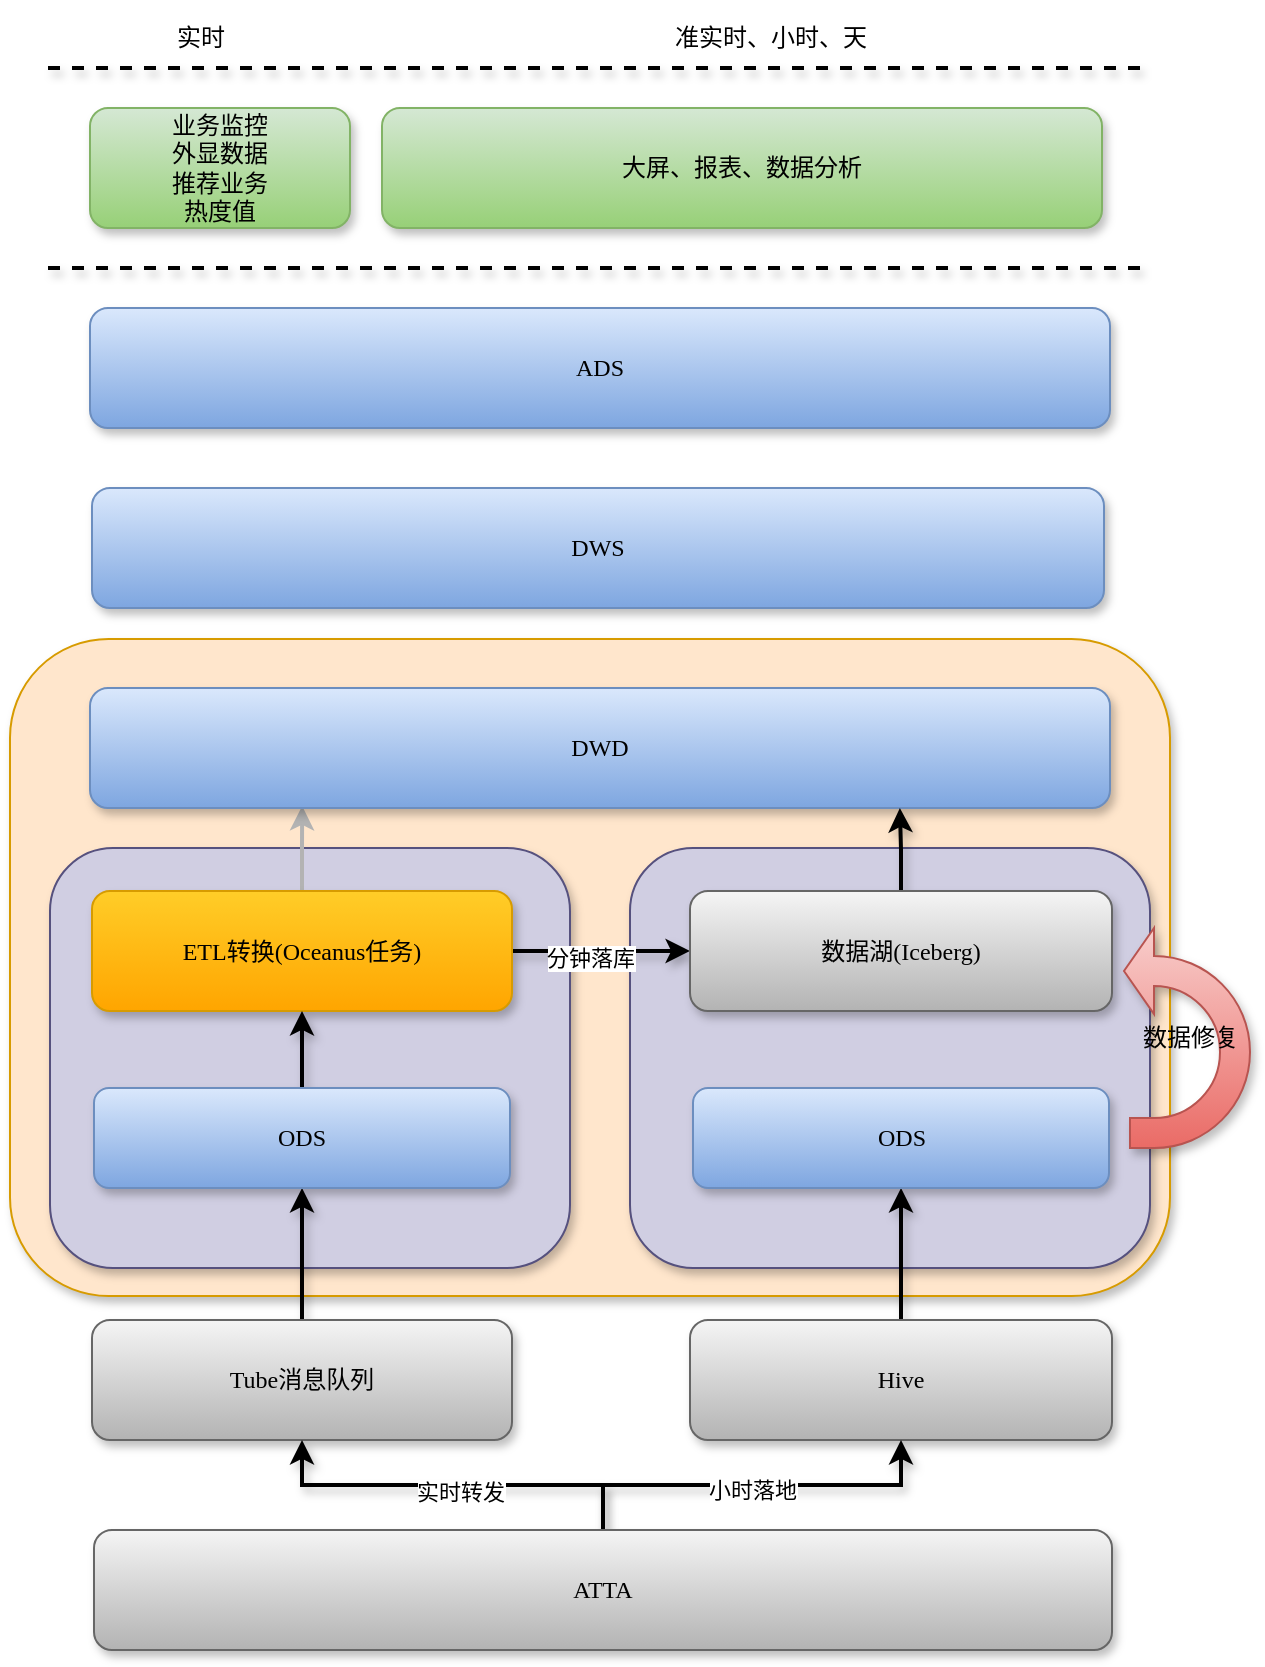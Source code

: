 <mxfile version="24.5.5" type="github" pages="3">
  <diagram id="g2_v9cT1EzaR5zWpqAP8" name="架构初版">
    <mxGraphModel dx="1306" dy="1914" grid="1" gridSize="10" guides="1" tooltips="1" connect="1" arrows="1" fold="1" page="1" pageScale="1" pageWidth="827" pageHeight="1169" math="0" shadow="0">
      <root>
        <mxCell id="0" />
        <mxCell id="1" parent="0" />
        <mxCell id="RKbm0E23tvuXLxRgm9Vs-73" value="" style="rounded=1;whiteSpace=wrap;html=1;shadow=1;fontFamily=Comic Sans MS;fillColor=#ffe6cc;strokeColor=#d79b00;" parent="1" vertex="1">
          <mxGeometry x="120" y="245.5" width="580" height="328.5" as="geometry" />
        </mxCell>
        <mxCell id="RKbm0E23tvuXLxRgm9Vs-71" value="" style="rounded=1;whiteSpace=wrap;html=1;glass=0;shadow=1;fontFamily=Comic Sans MS;fillColor=#d0cee2;strokeColor=#56517e;" parent="1" vertex="1">
          <mxGeometry x="430" y="350" width="260" height="210" as="geometry" />
        </mxCell>
        <mxCell id="RKbm0E23tvuXLxRgm9Vs-38" value="" style="rounded=1;whiteSpace=wrap;html=1;shadow=1;fontFamily=Comic Sans MS;fillColor=#d0cee2;strokeColor=#56517e;" parent="1" vertex="1">
          <mxGeometry x="140" y="350" width="260" height="210" as="geometry" />
        </mxCell>
        <mxCell id="RKbm0E23tvuXLxRgm9Vs-63" value="" style="edgeStyle=orthogonalEdgeStyle;rounded=0;orthogonalLoop=1;jettySize=auto;html=1;fontFamily=Comic Sans MS;strokeWidth=2;shadow=1;" parent="1" source="RKbm0E23tvuXLxRgm9Vs-1" target="RKbm0E23tvuXLxRgm9Vs-60" edge="1">
          <mxGeometry relative="1" as="geometry" />
        </mxCell>
        <mxCell id="RKbm0E23tvuXLxRgm9Vs-1" value="Tube消息队列" style="rounded=1;whiteSpace=wrap;html=1;fillColor=#f5f5f5;gradientColor=#b3b3b3;strokeColor=#666666;shadow=1;fontFamily=Comic Sans MS;" parent="1" vertex="1">
          <mxGeometry x="161" y="586" width="210" height="60" as="geometry" />
        </mxCell>
        <mxCell id="RKbm0E23tvuXLxRgm9Vs-51" value="" style="edgeStyle=orthogonalEdgeStyle;rounded=0;orthogonalLoop=1;jettySize=auto;html=1;fontFamily=Comic Sans MS;strokeWidth=2;shadow=1;" parent="1" source="RKbm0E23tvuXLxRgm9Vs-3" target="RKbm0E23tvuXLxRgm9Vs-7" edge="1">
          <mxGeometry relative="1" as="geometry" />
        </mxCell>
        <mxCell id="RKbm0E23tvuXLxRgm9Vs-70" value="分钟落库" style="edgeLabel;html=1;align=center;verticalAlign=middle;resizable=0;points=[];fontFamily=Comic Sans MS;labelBackgroundColor=#FFFFFF;" parent="RKbm0E23tvuXLxRgm9Vs-51" vertex="1" connectable="0">
          <mxGeometry x="-0.124" y="-2" relative="1" as="geometry">
            <mxPoint y="1" as="offset" />
          </mxGeometry>
        </mxCell>
        <mxCell id="RKbm0E23tvuXLxRgm9Vs-68" style="edgeStyle=orthogonalEdgeStyle;rounded=0;orthogonalLoop=1;jettySize=auto;html=1;exitX=0.5;exitY=0;exitDx=0;exitDy=0;entryX=0.208;entryY=0.983;entryDx=0;entryDy=0;entryPerimeter=0;strokeColor=#B3B3B3;fontFamily=Comic Sans MS;fillColor=#f5f5f5;gradientColor=#b3b3b3;strokeWidth=2;" parent="1" source="RKbm0E23tvuXLxRgm9Vs-3" target="RKbm0E23tvuXLxRgm9Vs-4" edge="1">
          <mxGeometry relative="1" as="geometry" />
        </mxCell>
        <mxCell id="RKbm0E23tvuXLxRgm9Vs-3" value="ETL转换(Oceanus任务)" style="rounded=1;whiteSpace=wrap;html=1;fillColor=#ffcd28;gradientColor=#ffa500;strokeColor=#d79b00;shadow=1;fontFamily=Comic Sans MS;" parent="1" vertex="1">
          <mxGeometry x="161" y="371.5" width="210" height="60" as="geometry" />
        </mxCell>
        <mxCell id="RKbm0E23tvuXLxRgm9Vs-4" value="DWD" style="rounded=1;whiteSpace=wrap;html=1;fillColor=#dae8fc;gradientColor=#7ea6e0;strokeColor=#6c8ebf;shadow=1;fontFamily=Comic Sans MS;" parent="1" vertex="1">
          <mxGeometry x="160" y="270" width="510" height="60" as="geometry" />
        </mxCell>
        <mxCell id="RKbm0E23tvuXLxRgm9Vs-65" value="" style="edgeStyle=orthogonalEdgeStyle;rounded=0;orthogonalLoop=1;jettySize=auto;html=1;fontFamily=Comic Sans MS;strokeWidth=2;shadow=1;" parent="1" source="RKbm0E23tvuXLxRgm9Vs-5" target="RKbm0E23tvuXLxRgm9Vs-61" edge="1">
          <mxGeometry relative="1" as="geometry" />
        </mxCell>
        <mxCell id="RKbm0E23tvuXLxRgm9Vs-5" value="Hive" style="rounded=1;whiteSpace=wrap;html=1;fillColor=#f5f5f5;gradientColor=#b3b3b3;strokeColor=#666666;shadow=1;fontFamily=Comic Sans MS;" parent="1" vertex="1">
          <mxGeometry x="460" y="586" width="211" height="60" as="geometry" />
        </mxCell>
        <mxCell id="RKbm0E23tvuXLxRgm9Vs-69" style="edgeStyle=orthogonalEdgeStyle;rounded=0;orthogonalLoop=1;jettySize=auto;html=1;exitX=0.5;exitY=0;exitDx=0;exitDy=0;entryX=0.794;entryY=1;entryDx=0;entryDy=0;entryPerimeter=0;fontFamily=Comic Sans MS;fillColor=#f5f5f5;gradientColor=#b3b3b3;strokeColor=#000000;shadow=1;strokeWidth=2;" parent="1" source="RKbm0E23tvuXLxRgm9Vs-7" target="RKbm0E23tvuXLxRgm9Vs-4" edge="1">
          <mxGeometry relative="1" as="geometry" />
        </mxCell>
        <mxCell id="RKbm0E23tvuXLxRgm9Vs-7" value="数据湖(Iceberg)" style="rounded=1;whiteSpace=wrap;html=1;fillColor=#f5f5f5;strokeColor=#666666;gradientColor=#b3b3b3;shadow=1;fontFamily=Comic Sans MS;" parent="1" vertex="1">
          <mxGeometry x="460" y="371.5" width="211" height="60" as="geometry" />
        </mxCell>
        <mxCell id="RKbm0E23tvuXLxRgm9Vs-18" value="DWS" style="rounded=1;whiteSpace=wrap;html=1;fillColor=#dae8fc;gradientColor=#7ea6e0;strokeColor=#6c8ebf;shadow=1;fontFamily=Comic Sans MS;" parent="1" vertex="1">
          <mxGeometry x="161" y="170" width="506" height="60" as="geometry" />
        </mxCell>
        <mxCell id="RKbm0E23tvuXLxRgm9Vs-19" value="ADS" style="rounded=1;whiteSpace=wrap;html=1;fillColor=#dae8fc;gradientColor=#7ea6e0;strokeColor=#6c8ebf;shadow=1;fontFamily=Comic Sans MS;" parent="1" vertex="1">
          <mxGeometry x="160" y="80" width="510" height="60" as="geometry" />
        </mxCell>
        <mxCell id="RKbm0E23tvuXLxRgm9Vs-20" value="大屏、报表、数据分析" style="rounded=1;whiteSpace=wrap;html=1;fillColor=#d5e8d4;gradientColor=#97d077;strokeColor=#82b366;shadow=1;fontFamily=Comic Sans MS;" parent="1" vertex="1">
          <mxGeometry x="306" y="-20" width="360" height="60" as="geometry" />
        </mxCell>
        <mxCell id="RKbm0E23tvuXLxRgm9Vs-22" value="业务监控&lt;br&gt;外显数据&lt;br&gt;推荐业务&lt;br&gt;热度值" style="rounded=1;whiteSpace=wrap;html=1;fillColor=#d5e8d4;gradientColor=#97d077;strokeColor=#82b366;shadow=1;fontFamily=Comic Sans MS;" parent="1" vertex="1">
          <mxGeometry x="160" y="-20" width="130" height="60" as="geometry" />
        </mxCell>
        <mxCell id="RKbm0E23tvuXLxRgm9Vs-25" value="数据修复" style="html=1;shadow=1;dashed=0;align=center;verticalAlign=middle;shape=mxgraph.arrows2.uTurnArrow;dy=7.5;arrowHead=43;dx2=15;direction=east;flipH=1;fillColor=#f8cecc;gradientColor=#ea6b66;strokeColor=#b85450;fontFamily=Comic Sans MS;" parent="1" vertex="1">
          <mxGeometry x="680" y="390" width="60" height="110" as="geometry" />
        </mxCell>
        <mxCell id="RKbm0E23tvuXLxRgm9Vs-30" value="" style="endArrow=none;dashed=1;html=1;rounded=0;shadow=1;fontFamily=Comic Sans MS;strokeWidth=2;" parent="1" edge="1">
          <mxGeometry width="50" height="50" relative="1" as="geometry">
            <mxPoint x="139" y="60" as="sourcePoint" />
            <mxPoint x="689" y="60" as="targetPoint" />
          </mxGeometry>
        </mxCell>
        <mxCell id="RKbm0E23tvuXLxRgm9Vs-31" value="" style="endArrow=none;dashed=1;html=1;rounded=0;shadow=1;fontFamily=Comic Sans MS;strokeWidth=2;" parent="1" edge="1">
          <mxGeometry width="50" height="50" relative="1" as="geometry">
            <mxPoint x="139" y="-40" as="sourcePoint" />
            <mxPoint x="689" y="-40" as="targetPoint" />
          </mxGeometry>
        </mxCell>
        <mxCell id="RKbm0E23tvuXLxRgm9Vs-32" value="实时" style="text;html=1;align=center;verticalAlign=middle;resizable=0;points=[];autosize=1;strokeColor=none;fillColor=none;fontFamily=Comic Sans MS;shadow=1;" parent="1" vertex="1">
          <mxGeometry x="190" y="-70" width="50" height="30" as="geometry" />
        </mxCell>
        <mxCell id="RKbm0E23tvuXLxRgm9Vs-33" value="准实时、小时、天" style="text;html=1;align=center;verticalAlign=middle;resizable=0;points=[];autosize=1;strokeColor=none;fillColor=none;fontFamily=Comic Sans MS;shadow=1;" parent="1" vertex="1">
          <mxGeometry x="440" y="-70" width="120" height="30" as="geometry" />
        </mxCell>
        <mxCell id="RKbm0E23tvuXLxRgm9Vs-56" style="edgeStyle=orthogonalEdgeStyle;rounded=0;orthogonalLoop=1;jettySize=auto;html=1;exitX=0.5;exitY=0;exitDx=0;exitDy=0;entryX=0.5;entryY=1;entryDx=0;entryDy=0;fontFamily=Comic Sans MS;strokeWidth=2;shadow=1;" parent="1" source="RKbm0E23tvuXLxRgm9Vs-54" target="RKbm0E23tvuXLxRgm9Vs-1" edge="1">
          <mxGeometry relative="1" as="geometry" />
        </mxCell>
        <mxCell id="RKbm0E23tvuXLxRgm9Vs-58" value="实时转发" style="edgeLabel;html=1;align=center;verticalAlign=middle;resizable=0;points=[];fontFamily=Comic Sans MS;" parent="RKbm0E23tvuXLxRgm9Vs-56" vertex="1" connectable="0">
          <mxGeometry x="-0.022" y="3" relative="1" as="geometry">
            <mxPoint x="1" as="offset" />
          </mxGeometry>
        </mxCell>
        <mxCell id="RKbm0E23tvuXLxRgm9Vs-57" style="edgeStyle=orthogonalEdgeStyle;rounded=0;orthogonalLoop=1;jettySize=auto;html=1;exitX=0.5;exitY=0;exitDx=0;exitDy=0;entryX=0.5;entryY=1;entryDx=0;entryDy=0;fontFamily=Comic Sans MS;strokeWidth=2;shadow=1;" parent="1" source="RKbm0E23tvuXLxRgm9Vs-54" target="RKbm0E23tvuXLxRgm9Vs-5" edge="1">
          <mxGeometry relative="1" as="geometry" />
        </mxCell>
        <mxCell id="RKbm0E23tvuXLxRgm9Vs-59" value="小时落地" style="edgeLabel;html=1;align=center;verticalAlign=middle;resizable=0;points=[];fontFamily=Comic Sans MS;" parent="RKbm0E23tvuXLxRgm9Vs-57" vertex="1" connectable="0">
          <mxGeometry y="-2" relative="1" as="geometry">
            <mxPoint as="offset" />
          </mxGeometry>
        </mxCell>
        <mxCell id="RKbm0E23tvuXLxRgm9Vs-54" value="ATTA" style="rounded=1;whiteSpace=wrap;html=1;fillColor=#f5f5f5;gradientColor=#b3b3b3;strokeColor=#666666;shadow=1;fontFamily=Comic Sans MS;" parent="1" vertex="1">
          <mxGeometry x="162" y="691" width="509" height="60" as="geometry" />
        </mxCell>
        <mxCell id="RKbm0E23tvuXLxRgm9Vs-64" value="" style="edgeStyle=orthogonalEdgeStyle;rounded=0;orthogonalLoop=1;jettySize=auto;html=1;fontFamily=Comic Sans MS;strokeWidth=2;shadow=1;" parent="1" source="RKbm0E23tvuXLxRgm9Vs-60" target="RKbm0E23tvuXLxRgm9Vs-3" edge="1">
          <mxGeometry relative="1" as="geometry" />
        </mxCell>
        <mxCell id="RKbm0E23tvuXLxRgm9Vs-60" value="ODS" style="rounded=1;whiteSpace=wrap;html=1;fillColor=#dae8fc;gradientColor=#7ea6e0;strokeColor=#6c8ebf;shadow=1;fontFamily=Comic Sans MS;" parent="1" vertex="1">
          <mxGeometry x="162" y="470" width="208" height="50" as="geometry" />
        </mxCell>
        <mxCell id="RKbm0E23tvuXLxRgm9Vs-61" value="ODS" style="rounded=1;whiteSpace=wrap;html=1;fillColor=#dae8fc;gradientColor=#7ea6e0;strokeColor=#6c8ebf;shadow=1;fontFamily=Comic Sans MS;" parent="1" vertex="1">
          <mxGeometry x="461.5" y="470" width="208" height="50" as="geometry" />
        </mxCell>
      </root>
    </mxGraphModel>
  </diagram>
  <diagram name="架构V2.0" id="HfrG5RU1GaJGfkIJJtHm">
    <mxGraphModel dx="2460" dy="2100" grid="1" gridSize="10" guides="1" tooltips="1" connect="1" arrows="1" fold="1" page="1" pageScale="1" pageWidth="827" pageHeight="1169" math="0" shadow="0">
      <root>
        <mxCell id="my_VPW_1-1HBJQWfNaTP-0" />
        <mxCell id="my_VPW_1-1HBJQWfNaTP-1" parent="my_VPW_1-1HBJQWfNaTP-0" />
        <mxCell id="Bs_Lra9X7EK5ux7XXv29-1" value="" style="rounded=1;whiteSpace=wrap;html=1;shadow=1;fontFamily=Comic Sans MS;fillColor=#ffe6cc;strokeColor=none;" parent="my_VPW_1-1HBJQWfNaTP-1" vertex="1">
          <mxGeometry x="110" y="100" width="720" height="320" as="geometry" />
        </mxCell>
        <mxCell id="N_heTWsp_wVdA5qCoTZY-2" style="edgeStyle=orthogonalEdgeStyle;rounded=0;orthogonalLoop=1;jettySize=auto;html=1;exitX=0.5;exitY=0;exitDx=0;exitDy=0;entryX=0.556;entryY=1.03;entryDx=0;entryDy=0;entryPerimeter=0;sketch=1;curveFitting=1;jiggle=2;" parent="my_VPW_1-1HBJQWfNaTP-1" source="c-xNArOHKuVGnbXL8WvN-1" target="N_heTWsp_wVdA5qCoTZY-0" edge="1">
          <mxGeometry relative="1" as="geometry" />
        </mxCell>
        <mxCell id="c-xNArOHKuVGnbXL8WvN-1" value="" style="rounded=1;whiteSpace=wrap;html=1;shadow=1;fontFamily=Comic Sans MS;fillColor=#f5f5f5;fontColor=#333333;strokeColor=#666666;" parent="my_VPW_1-1HBJQWfNaTP-1" vertex="1">
          <mxGeometry x="640" y="451" width="190" height="100" as="geometry" />
        </mxCell>
        <mxCell id="c-xNArOHKuVGnbXL8WvN-15" value="" style="rounded=1;whiteSpace=wrap;html=1;shadow=1;fontFamily=Comic Sans MS;fillColor=#f5f5f5;fontColor=#333333;strokeColor=#666666;" parent="my_VPW_1-1HBJQWfNaTP-1" vertex="1">
          <mxGeometry x="107.5" y="-116" width="722.5" height="170" as="geometry" />
        </mxCell>
        <mxCell id="my_VPW_1-1HBJQWfNaTP-2" value="" style="rounded=1;whiteSpace=wrap;html=1;shadow=1;fontFamily=Comic Sans MS;fillColor=#f5f5f5;fontColor=#333333;strokeColor=#666666;" parent="my_VPW_1-1HBJQWfNaTP-1" vertex="1">
          <mxGeometry x="110" y="450" width="520" height="100" as="geometry" />
        </mxCell>
        <mxCell id="my_VPW_1-1HBJQWfNaTP-29" value="ATTA" style="rounded=1;whiteSpace=wrap;html=1;shadow=1;fontFamily=Comic Sans MS;fillColor=#f5f5f5;fontColor=#333333;strokeColor=#666666;" parent="my_VPW_1-1HBJQWfNaTP-1" vertex="1">
          <mxGeometry x="110" y="570" width="720" height="50" as="geometry" />
        </mxCell>
        <mxCell id="Bs_Lra9X7EK5ux7XXv29-0" value="DWD" style="rounded=1;whiteSpace=wrap;html=1;shadow=1;fontFamily=Comic Sans MS;fillColor=#dae8fc;strokeColor=#6c8ebf;" parent="my_VPW_1-1HBJQWfNaTP-1" vertex="1">
          <mxGeometry x="147" y="-23" width="643" height="50" as="geometry" />
        </mxCell>
        <mxCell id="Bs_Lra9X7EK5ux7XXv29-2" value="实时数据SLA链路" style="text;html=1;align=center;verticalAlign=middle;resizable=0;points=[];autosize=1;strokeColor=none;fillColor=none;fontSize=15;fontFamily=Helvetica;fontColor=#000000;" parent="my_VPW_1-1HBJQWfNaTP-1" vertex="1">
          <mxGeometry x="-30" y="245" width="140" height="30" as="geometry" />
        </mxCell>
        <mxCell id="Bs_Lra9X7EK5ux7XXv29-3" value="离线基础数仓" style="text;html=1;align=center;verticalAlign=middle;resizable=0;points=[];autosize=1;strokeColor=none;fillColor=none;fontSize=15;fontFamily=Helvetica;fontColor=#000000;" parent="my_VPW_1-1HBJQWfNaTP-1" vertex="1">
          <mxGeometry y="-43" width="110" height="30" as="geometry" />
        </mxCell>
        <mxCell id="Bs_Lra9X7EK5ux7XXv29-15" value="" style="edgeStyle=orthogonalEdgeStyle;rounded=0;orthogonalLoop=1;jettySize=auto;html=1;labelBackgroundColor=none;strokeColor=#000000;fontFamily=Helvetica;fontSize=15;fontColor=#000000;sketch=1;curveFitting=1;jiggle=2;" parent="my_VPW_1-1HBJQWfNaTP-1" source="Bs_Lra9X7EK5ux7XXv29-9" target="Bs_Lra9X7EK5ux7XXv29-11" edge="1">
          <mxGeometry relative="1" as="geometry" />
        </mxCell>
        <mxCell id="c-xNArOHKuVGnbXL8WvN-7" value="校验失败" style="edgeLabel;html=1;align=center;verticalAlign=middle;resizable=0;points=[];fontSize=15;fontFamily=Helvetica;fontColor=#FF0000;labelBackgroundColor=default;" parent="Bs_Lra9X7EK5ux7XXv29-15" vertex="1" connectable="0">
          <mxGeometry x="-0.219" y="-2" relative="1" as="geometry">
            <mxPoint x="12" y="-2" as="offset" />
          </mxGeometry>
        </mxCell>
        <mxCell id="c-xNArOHKuVGnbXL8WvN-5" value="" style="edgeStyle=orthogonalEdgeStyle;rounded=0;orthogonalLoop=1;jettySize=auto;html=1;labelBackgroundColor=none;strokeColor=#000000;fontFamily=Helvetica;fontSize=15;fontColor=#000000;entryX=0.35;entryY=0.993;entryDx=0;entryDy=0;entryPerimeter=0;sketch=1;curveFitting=1;jiggle=2;" parent="my_VPW_1-1HBJQWfNaTP-1" source="Bs_Lra9X7EK5ux7XXv29-9" target="Bs_Lra9X7EK5ux7XXv29-0" edge="1">
          <mxGeometry relative="1" as="geometry" />
        </mxCell>
        <mxCell id="c-xNArOHKuVGnbXL8WvN-6" value="校验通过" style="edgeLabel;html=1;align=center;verticalAlign=middle;resizable=0;points=[];fontSize=15;fontFamily=Helvetica;fontColor=#009900;labelBackgroundColor=default;" parent="c-xNArOHKuVGnbXL8WvN-5" vertex="1" connectable="0">
          <mxGeometry x="-0.13" y="-1" relative="1" as="geometry">
            <mxPoint y="1" as="offset" />
          </mxGeometry>
        </mxCell>
        <mxCell id="Bs_Lra9X7EK5ux7XXv29-9" value="校验结果判断" style="rhombus;whiteSpace=wrap;html=1;shadow=1;labelBackgroundColor=none;strokeColor=#82b366;strokeWidth=1;fontFamily=Helvetica;fontSize=15;sketch=1;curveFitting=1;jiggle=2;fillColor=#d5e8d4;" parent="my_VPW_1-1HBJQWfNaTP-1" vertex="1">
          <mxGeometry x="293.5" y="120" width="160" height="80" as="geometry" />
        </mxCell>
        <mxCell id="c-xNArOHKuVGnbXL8WvN-9" style="edgeStyle=orthogonalEdgeStyle;rounded=0;orthogonalLoop=1;jettySize=auto;html=1;exitX=0.5;exitY=1;exitDx=0;exitDy=0;entryX=1;entryY=0.5;entryDx=0;entryDy=0;labelBackgroundColor=none;strokeColor=#000000;fontFamily=Helvetica;fontSize=15;fontColor=#000000;sketch=1;curveFitting=1;jiggle=2;" parent="my_VPW_1-1HBJQWfNaTP-1" source="Bs_Lra9X7EK5ux7XXv29-11" target="Bs_Lra9X7EK5ux7XXv29-12" edge="1">
          <mxGeometry relative="1" as="geometry" />
        </mxCell>
        <mxCell id="c-xNArOHKuVGnbXL8WvN-11" value="" style="edgeStyle=orthogonalEdgeStyle;rounded=0;orthogonalLoop=1;jettySize=auto;html=1;labelBackgroundColor=none;strokeColor=#000000;fontFamily=Helvetica;fontSize=15;fontColor=#000000;sketch=1;curveFitting=1;jiggle=2;" parent="my_VPW_1-1HBJQWfNaTP-1" source="Bs_Lra9X7EK5ux7XXv29-11" target="Bs_Lra9X7EK5ux7XXv29-13" edge="1">
          <mxGeometry relative="1" as="geometry" />
        </mxCell>
        <mxCell id="Bs_Lra9X7EK5ux7XXv29-11" value="阻塞/重试策略" style="rounded=1;whiteSpace=wrap;html=1;shadow=1;fontFamily=Comic Sans MS;sketch=1;curveFitting=1;jiggle=2;fillColor=#ffcccc;strokeColor=#36393d;" parent="my_VPW_1-1HBJQWfNaTP-1" vertex="1">
          <mxGeometry x="565.48" y="130" width="112.26" height="60" as="geometry" />
        </mxCell>
        <mxCell id="c-xNArOHKuVGnbXL8WvN-10" value="" style="edgeStyle=orthogonalEdgeStyle;rounded=0;orthogonalLoop=1;jettySize=auto;html=1;labelBackgroundColor=none;strokeColor=#000000;fontFamily=Helvetica;fontSize=15;fontColor=#000000;sketch=1;curveFitting=1;jiggle=2;" parent="my_VPW_1-1HBJQWfNaTP-1" source="Bs_Lra9X7EK5ux7XXv29-12" target="c-xNArOHKuVGnbXL8WvN-2" edge="1">
          <mxGeometry relative="1" as="geometry" />
        </mxCell>
        <mxCell id="Bs_Lra9X7EK5ux7XXv29-12" value="基于Ftime的时间采样" style="rounded=1;whiteSpace=wrap;html=1;shadow=1;fontFamily=Comic Sans MS;sketch=1;curveFitting=1;jiggle=2;fillColor=#e1d5e7;strokeColor=#9673a6;" parent="my_VPW_1-1HBJQWfNaTP-1" vertex="1">
          <mxGeometry x="198.5" y="300" width="350" height="50" as="geometry" />
        </mxCell>
        <mxCell id="c-xNArOHKuVGnbXL8WvN-12" style="edgeStyle=orthogonalEdgeStyle;rounded=0;orthogonalLoop=1;jettySize=auto;html=1;exitX=0.5;exitY=0;exitDx=0;exitDy=0;entryX=0.941;entryY=1.021;entryDx=0;entryDy=0;labelBackgroundColor=none;strokeColor=#000000;fontFamily=Helvetica;fontSize=15;fontColor=#000000;entryPerimeter=0;sketch=1;curveFitting=1;jiggle=2;" parent="my_VPW_1-1HBJQWfNaTP-1" source="Bs_Lra9X7EK5ux7XXv29-13" target="Bs_Lra9X7EK5ux7XXv29-0" edge="1">
          <mxGeometry relative="1" as="geometry" />
        </mxCell>
        <mxCell id="c-xNArOHKuVGnbXL8WvN-13" value="回补" style="edgeLabel;html=1;align=center;verticalAlign=middle;resizable=0;points=[];fontSize=15;fontFamily=Helvetica;fontColor=#FF0000;" parent="c-xNArOHKuVGnbXL8WvN-12" vertex="1" connectable="0">
          <mxGeometry x="-0.042" relative="1" as="geometry">
            <mxPoint as="offset" />
          </mxGeometry>
        </mxCell>
        <mxCell id="Bs_Lra9X7EK5ux7XXv29-13" value="数据修复策略" style="rounded=1;whiteSpace=wrap;html=1;shadow=1;fontFamily=Comic Sans MS;sketch=1;curveFitting=1;jiggle=2;fillColor=#ffcccc;strokeColor=#36393d;" parent="my_VPW_1-1HBJQWfNaTP-1" vertex="1">
          <mxGeometry x="697.74" y="130" width="112.26" height="60" as="geometry" />
        </mxCell>
        <mxCell id="c-xNArOHKuVGnbXL8WvN-8" style="edgeStyle=orthogonalEdgeStyle;rounded=0;orthogonalLoop=1;jettySize=auto;html=1;exitX=0.5;exitY=0;exitDx=0;exitDy=0;entryX=0.5;entryY=1;entryDx=0;entryDy=0;labelBackgroundColor=none;strokeColor=#000000;fontFamily=Helvetica;fontSize=15;fontColor=#000000;sketch=1;curveFitting=1;jiggle=2;" parent="my_VPW_1-1HBJQWfNaTP-1" source="c-xNArOHKuVGnbXL8WvN-2" target="Bs_Lra9X7EK5ux7XXv29-9" edge="1">
          <mxGeometry relative="1" as="geometry" />
        </mxCell>
        <mxCell id="c-xNArOHKuVGnbXL8WvN-2" value="SLA指标校验" style="rounded=1;whiteSpace=wrap;html=1;shadow=1;fontFamily=Comic Sans MS;sketch=1;curveFitting=1;jiggle=2;fillColor=#ffff88;strokeColor=default;" parent="my_VPW_1-1HBJQWfNaTP-1" vertex="1">
          <mxGeometry x="198.5" y="222" width="350" height="50" as="geometry" />
        </mxCell>
        <mxCell id="c-xNArOHKuVGnbXL8WvN-14" value="DWS" style="rounded=1;whiteSpace=wrap;html=1;shadow=1;fontFamily=Comic Sans MS;fillColor=#dae8fc;strokeColor=#6c8ebf;" parent="my_VPW_1-1HBJQWfNaTP-1" vertex="1">
          <mxGeometry x="147" y="-83" width="643" height="40" as="geometry" />
        </mxCell>
        <mxCell id="c-xNArOHKuVGnbXL8WvN-16" value="数据处理" style="text;html=1;align=center;verticalAlign=middle;resizable=0;points=[];autosize=1;strokeColor=none;fillColor=none;fontSize=15;fontFamily=Helvetica;fontColor=#000000;" parent="my_VPW_1-1HBJQWfNaTP-1" vertex="1">
          <mxGeometry x="15" y="490" width="80" height="30" as="geometry" />
        </mxCell>
        <mxCell id="N_heTWsp_wVdA5qCoTZY-4" style="edgeStyle=orthogonalEdgeStyle;rounded=0;orthogonalLoop=1;jettySize=auto;html=1;exitX=0.5;exitY=0;exitDx=0;exitDy=0;entryX=0.5;entryY=1;entryDx=0;entryDy=0;sketch=1;curveFitting=1;jiggle=2;" parent="my_VPW_1-1HBJQWfNaTP-1" source="c-xNArOHKuVGnbXL8WvN-17" target="Bs_Lra9X7EK5ux7XXv29-12" edge="1">
          <mxGeometry relative="1" as="geometry" />
        </mxCell>
        <mxCell id="c-xNArOHKuVGnbXL8WvN-17" value="数据湖IceBerg" style="rounded=1;whiteSpace=wrap;html=1;shadow=1;fontFamily=Comic Sans MS;fillColor=#dae8fc;strokeColor=#6c8ebf;" parent="my_VPW_1-1HBJQWfNaTP-1" vertex="1">
          <mxGeometry x="147" y="475" width="453" height="60" as="geometry" />
        </mxCell>
        <mxCell id="c-xNArOHKuVGnbXL8WvN-18" value="离线数据" style="rounded=1;whiteSpace=wrap;html=1;shadow=1;fontFamily=Comic Sans MS;fillColor=#dae8fc;strokeColor=#6c8ebf;" parent="my_VPW_1-1HBJQWfNaTP-1" vertex="1">
          <mxGeometry x="667.74" y="470" width="132.26" height="60" as="geometry" />
        </mxCell>
        <mxCell id="N_heTWsp_wVdA5qCoTZY-6" style="edgeStyle=orthogonalEdgeStyle;rounded=0;orthogonalLoop=1;jettySize=auto;html=1;exitX=0;exitY=0.5;exitDx=0;exitDy=0;entryX=0.5;entryY=1;entryDx=0;entryDy=0;sketch=1;curveFitting=1;jiggle=2;" parent="my_VPW_1-1HBJQWfNaTP-1" source="N_heTWsp_wVdA5qCoTZY-0" target="Bs_Lra9X7EK5ux7XXv29-12" edge="1">
          <mxGeometry relative="1" as="geometry" />
        </mxCell>
        <mxCell id="N_heTWsp_wVdA5qCoTZY-0" value="ods等效计算" style="rounded=1;whiteSpace=wrap;html=1;shadow=1;fontFamily=Comic Sans MS;sketch=1;curveFitting=1;jiggle=2;fillColor=#fff2cc;strokeColor=#d6b656;" parent="my_VPW_1-1HBJQWfNaTP-1" vertex="1">
          <mxGeometry x="635" y="350" width="180" height="50" as="geometry" />
        </mxCell>
        <mxCell id="N_heTWsp_wVdA5qCoTZY-7" value="实时数据处理" style="text;html=1;align=center;verticalAlign=middle;resizable=0;points=[];autosize=1;strokeColor=none;fillColor=none;" parent="my_VPW_1-1HBJQWfNaTP-1" vertex="1">
          <mxGeometry x="535" y="450" width="100" height="30" as="geometry" />
        </mxCell>
      </root>
    </mxGraphModel>
  </diagram>
  <diagram id="4cY6DWKwu6_g2BKbOgwx" name="架构V3.0">
    <mxGraphModel dx="3932" dy="3087" grid="1" gridSize="10" guides="1" tooltips="1" connect="1" arrows="1" fold="1" page="1" pageScale="1" pageWidth="827" pageHeight="1169" math="0" shadow="0">
      <root>
        <mxCell id="0" />
        <mxCell id="1" parent="0" />
        <mxCell id="fPUtCYRt4WRZDevQgIOR-48" value="" style="rounded=0;whiteSpace=wrap;html=1;" vertex="1" parent="1">
          <mxGeometry x="3930" y="180" width="750" height="600" as="geometry" />
        </mxCell>
        <mxCell id="fPUtCYRt4WRZDevQgIOR-38" value="" style="rounded=0;whiteSpace=wrap;html=1;" vertex="1" parent="1">
          <mxGeometry x="4709" y="180" width="470" height="600" as="geometry" />
        </mxCell>
        <mxCell id="yzRrvEfzLXV3O8F469Mh-5" value="" style="rounded=0;whiteSpace=wrap;html=1;dashed=1;strokeWidth=4;strokeColor=#FF3333;fillColor=none;" parent="1" vertex="1">
          <mxGeometry x="75" y="173.42" width="925" height="426.58" as="geometry" />
        </mxCell>
        <mxCell id="B_v7CjqATC_TLTnjSGNu-1" value="" style="rounded=1;whiteSpace=wrap;html=1;shadow=1;fontFamily=Comic Sans MS;fillColor=#ffe6cc;strokeColor=none;" parent="1" vertex="1">
          <mxGeometry x="90" y="196" width="720" height="364" as="geometry" />
        </mxCell>
        <mxCell id="B_v7CjqATC_TLTnjSGNu-4" value="" style="rounded=1;whiteSpace=wrap;html=1;shadow=1;fontFamily=Comic Sans MS;fillColor=#f5f5f5;fontColor=#333333;strokeColor=#666666;" parent="1" vertex="1">
          <mxGeometry x="87.5" y="-20" width="722.5" height="170" as="geometry" />
        </mxCell>
        <mxCell id="B_v7CjqATC_TLTnjSGNu-5" value="" style="rounded=1;whiteSpace=wrap;html=1;shadow=1;fontFamily=Comic Sans MS;fillColor=#f5f5f5;fontColor=#333333;strokeColor=#666666;" parent="1" vertex="1">
          <mxGeometry x="90" y="615" width="520" height="100" as="geometry" />
        </mxCell>
        <mxCell id="B_v7CjqATC_TLTnjSGNu-6" value="ATTA" style="rounded=1;whiteSpace=wrap;html=1;shadow=1;fontFamily=Comic Sans MS;fillColor=#f5f5f5;fontColor=#333333;strokeColor=#666666;" parent="1" vertex="1">
          <mxGeometry x="90" y="930" width="720" height="50" as="geometry" />
        </mxCell>
        <mxCell id="B_v7CjqATC_TLTnjSGNu-7" value="DWD" style="rounded=1;whiteSpace=wrap;html=1;shadow=1;fontFamily=Comic Sans MS;fillColor=#dae8fc;strokeColor=#6c8ebf;" parent="1" vertex="1">
          <mxGeometry x="127" y="73" width="643" height="50" as="geometry" />
        </mxCell>
        <mxCell id="B_v7CjqATC_TLTnjSGNu-8" value="批流一体校验链路" style="text;html=1;align=center;verticalAlign=middle;resizable=0;points=[];autosize=1;strokeColor=none;fillColor=none;fontSize=15;fontFamily=Helvetica;fontColor=#000000;" parent="1" vertex="1">
          <mxGeometry x="-80" y="368" width="140" height="30" as="geometry" />
        </mxCell>
        <mxCell id="B_v7CjqATC_TLTnjSGNu-9" value="离线基础数仓" style="text;html=1;align=center;verticalAlign=middle;resizable=0;points=[];autosize=1;strokeColor=none;fillColor=none;fontSize=15;fontFamily=Helvetica;fontColor=#000000;" parent="1" vertex="1">
          <mxGeometry x="-20" y="53" width="110" height="30" as="geometry" />
        </mxCell>
        <mxCell id="B_v7CjqATC_TLTnjSGNu-10" value="" style="edgeStyle=orthogonalEdgeStyle;rounded=0;orthogonalLoop=1;jettySize=auto;html=1;labelBackgroundColor=none;strokeColor=#000000;fontFamily=Helvetica;fontSize=15;fontColor=#000000;sketch=1;curveFitting=1;jiggle=2;" parent="1" source="B_v7CjqATC_TLTnjSGNu-14" target="B_v7CjqATC_TLTnjSGNu-17" edge="1">
          <mxGeometry relative="1" as="geometry" />
        </mxCell>
        <mxCell id="B_v7CjqATC_TLTnjSGNu-11" value="校验失败" style="edgeLabel;html=1;align=center;verticalAlign=middle;resizable=0;points=[];fontSize=15;fontFamily=Helvetica;fontColor=#FF0000;labelBackgroundColor=default;" parent="B_v7CjqATC_TLTnjSGNu-10" vertex="1" connectable="0">
          <mxGeometry x="-0.219" y="-2" relative="1" as="geometry">
            <mxPoint x="12" y="-2" as="offset" />
          </mxGeometry>
        </mxCell>
        <mxCell id="B_v7CjqATC_TLTnjSGNu-12" value="" style="edgeStyle=orthogonalEdgeStyle;rounded=0;orthogonalLoop=1;jettySize=auto;html=1;labelBackgroundColor=none;strokeColor=#000000;fontFamily=Helvetica;fontSize=15;fontColor=#000000;entryX=0.35;entryY=0.993;entryDx=0;entryDy=0;entryPerimeter=0;sketch=1;curveFitting=1;jiggle=2;" parent="1" source="B_v7CjqATC_TLTnjSGNu-14" target="B_v7CjqATC_TLTnjSGNu-7" edge="1">
          <mxGeometry relative="1" as="geometry" />
        </mxCell>
        <mxCell id="B_v7CjqATC_TLTnjSGNu-13" value="校验通过" style="edgeLabel;html=1;align=center;verticalAlign=middle;resizable=0;points=[];fontSize=15;fontFamily=Helvetica;fontColor=#009900;labelBackgroundColor=default;" parent="B_v7CjqATC_TLTnjSGNu-12" vertex="1" connectable="0">
          <mxGeometry x="-0.13" y="-1" relative="1" as="geometry">
            <mxPoint y="1" as="offset" />
          </mxGeometry>
        </mxCell>
        <mxCell id="B_v7CjqATC_TLTnjSGNu-14" value="校验结果判断" style="rhombus;whiteSpace=wrap;html=1;shadow=1;labelBackgroundColor=none;strokeColor=#82b366;strokeWidth=1;fontFamily=Helvetica;fontSize=15;sketch=1;curveFitting=1;jiggle=2;fillColor=#d5e8d4;" parent="1" vertex="1">
          <mxGeometry x="273.5" y="216" width="160" height="80" as="geometry" />
        </mxCell>
        <mxCell id="B_v7CjqATC_TLTnjSGNu-15" style="edgeStyle=orthogonalEdgeStyle;rounded=0;orthogonalLoop=1;jettySize=auto;html=1;exitX=0.5;exitY=1;exitDx=0;exitDy=0;entryX=1;entryY=0.5;entryDx=0;entryDy=0;labelBackgroundColor=none;strokeColor=#000000;fontFamily=Helvetica;fontSize=15;fontColor=#000000;sketch=1;curveFitting=1;jiggle=2;" parent="1" source="B_v7CjqATC_TLTnjSGNu-17" target="B_v7CjqATC_TLTnjSGNu-19" edge="1">
          <mxGeometry relative="1" as="geometry" />
        </mxCell>
        <mxCell id="B_v7CjqATC_TLTnjSGNu-16" value="" style="edgeStyle=orthogonalEdgeStyle;rounded=0;orthogonalLoop=1;jettySize=auto;html=1;labelBackgroundColor=none;strokeColor=#000000;fontFamily=Helvetica;fontSize=15;fontColor=#000000;sketch=1;curveFitting=1;jiggle=2;" parent="1" source="B_v7CjqATC_TLTnjSGNu-17" target="B_v7CjqATC_TLTnjSGNu-22" edge="1">
          <mxGeometry relative="1" as="geometry" />
        </mxCell>
        <mxCell id="B_v7CjqATC_TLTnjSGNu-17" value="阻塞/重试策略" style="rounded=1;whiteSpace=wrap;html=1;shadow=1;fontFamily=Comic Sans MS;sketch=1;curveFitting=1;jiggle=2;fillColor=#ffcccc;strokeColor=#36393d;" parent="1" vertex="1">
          <mxGeometry x="545.48" y="226" width="112.26" height="60" as="geometry" />
        </mxCell>
        <mxCell id="B_v7CjqATC_TLTnjSGNu-18" value="" style="edgeStyle=orthogonalEdgeStyle;rounded=0;orthogonalLoop=1;jettySize=auto;html=1;labelBackgroundColor=none;strokeColor=#000000;fontFamily=Helvetica;fontSize=15;fontColor=#000000;sketch=1;curveFitting=1;jiggle=2;" parent="1" source="B_v7CjqATC_TLTnjSGNu-19" target="B_v7CjqATC_TLTnjSGNu-24" edge="1">
          <mxGeometry relative="1" as="geometry" />
        </mxCell>
        <mxCell id="B_v7CjqATC_TLTnjSGNu-19" value="基于Ftime的时间采样" style="rounded=1;whiteSpace=wrap;html=1;shadow=1;fontFamily=Comic Sans MS;sketch=1;curveFitting=1;jiggle=2;fillColor=#e1d5e7;strokeColor=#9673a6;" parent="1" vertex="1">
          <mxGeometry x="178.5" y="396" width="350" height="50" as="geometry" />
        </mxCell>
        <mxCell id="B_v7CjqATC_TLTnjSGNu-20" style="edgeStyle=orthogonalEdgeStyle;rounded=0;orthogonalLoop=1;jettySize=auto;html=1;exitX=0.5;exitY=0;exitDx=0;exitDy=0;entryX=0.941;entryY=1.021;entryDx=0;entryDy=0;labelBackgroundColor=none;strokeColor=#000000;fontFamily=Helvetica;fontSize=15;fontColor=#000000;entryPerimeter=0;sketch=1;curveFitting=1;jiggle=2;" parent="1" source="B_v7CjqATC_TLTnjSGNu-22" target="B_v7CjqATC_TLTnjSGNu-7" edge="1">
          <mxGeometry relative="1" as="geometry" />
        </mxCell>
        <mxCell id="B_v7CjqATC_TLTnjSGNu-21" value="回补" style="edgeLabel;html=1;align=center;verticalAlign=middle;resizable=0;points=[];fontSize=15;fontFamily=Helvetica;fontColor=#FF0000;" parent="B_v7CjqATC_TLTnjSGNu-20" vertex="1" connectable="0">
          <mxGeometry x="-0.042" relative="1" as="geometry">
            <mxPoint as="offset" />
          </mxGeometry>
        </mxCell>
        <mxCell id="B_v7CjqATC_TLTnjSGNu-22" value="数据修复策略" style="rounded=1;whiteSpace=wrap;html=1;shadow=1;fontFamily=Comic Sans MS;sketch=1;curveFitting=1;jiggle=2;fillColor=#ffcccc;strokeColor=#36393d;" parent="1" vertex="1">
          <mxGeometry x="677.74" y="226" width="112.26" height="60" as="geometry" />
        </mxCell>
        <mxCell id="B_v7CjqATC_TLTnjSGNu-23" style="edgeStyle=orthogonalEdgeStyle;rounded=0;orthogonalLoop=1;jettySize=auto;html=1;exitX=0.5;exitY=0;exitDx=0;exitDy=0;entryX=0.5;entryY=1;entryDx=0;entryDy=0;labelBackgroundColor=none;strokeColor=#000000;fontFamily=Helvetica;fontSize=15;fontColor=#000000;sketch=1;curveFitting=1;jiggle=2;" parent="1" source="B_v7CjqATC_TLTnjSGNu-24" target="B_v7CjqATC_TLTnjSGNu-14" edge="1">
          <mxGeometry relative="1" as="geometry" />
        </mxCell>
        <mxCell id="B_v7CjqATC_TLTnjSGNu-24" value="SLA指标校验" style="rounded=1;whiteSpace=wrap;html=1;shadow=1;fontFamily=Comic Sans MS;sketch=1;curveFitting=1;jiggle=2;fillColor=#ffff88;strokeColor=default;" parent="1" vertex="1">
          <mxGeometry x="178.5" y="318" width="350" height="50" as="geometry" />
        </mxCell>
        <mxCell id="B_v7CjqATC_TLTnjSGNu-25" value="DWS" style="rounded=1;whiteSpace=wrap;html=1;shadow=1;fontFamily=Comic Sans MS;fillColor=#dae8fc;strokeColor=#6c8ebf;" parent="1" vertex="1">
          <mxGeometry x="127" y="13" width="643" height="40" as="geometry" />
        </mxCell>
        <mxCell id="B_v7CjqATC_TLTnjSGNu-26" value="数据处理" style="text;html=1;align=center;verticalAlign=middle;resizable=0;points=[];autosize=1;strokeColor=none;fillColor=none;fontSize=15;fontFamily=Helvetica;fontColor=#000000;" parent="1" vertex="1">
          <mxGeometry x="-5" y="760" width="80" height="30" as="geometry" />
        </mxCell>
        <mxCell id="B_v7CjqATC_TLTnjSGNu-27" style="edgeStyle=orthogonalEdgeStyle;rounded=0;orthogonalLoop=1;jettySize=auto;html=1;exitX=0.5;exitY=0;exitDx=0;exitDy=0;entryX=0.5;entryY=1;entryDx=0;entryDy=0;sketch=1;curveFitting=1;jiggle=2;startArrow=none;strokeColor=#FF3333;" parent="1" source="B_v7CjqATC_TLTnjSGNu-28" target="yzRrvEfzLXV3O8F469Mh-8" edge="1">
          <mxGeometry relative="1" as="geometry" />
        </mxCell>
        <mxCell id="B_v7CjqATC_TLTnjSGNu-28" value="数据湖IceBerg" style="rounded=1;whiteSpace=wrap;html=1;shadow=1;fontFamily=Comic Sans MS;fillColor=#dae8fc;strokeColor=#6c8ebf;" parent="1" vertex="1">
          <mxGeometry x="127" y="640" width="453" height="60" as="geometry" />
        </mxCell>
        <mxCell id="yzRrvEfzLXV3O8F469Mh-32" style="edgeStyle=orthogonalEdgeStyle;rounded=0;orthogonalLoop=1;jettySize=auto;html=1;exitX=0;exitY=0.5;exitDx=0;exitDy=0;entryX=0.5;entryY=1;entryDx=0;entryDy=0;strokeColor=#FF3333;strokeWidth=2;" parent="1" target="yzRrvEfzLXV3O8F469Mh-8" edge="1">
          <mxGeometry relative="1" as="geometry">
            <mxPoint x="547.48" y="529.46" as="sourcePoint" />
          </mxGeometry>
        </mxCell>
        <mxCell id="B_v7CjqATC_TLTnjSGNu-32" value="实时数据处理" style="text;html=1;align=center;verticalAlign=middle;resizable=0;points=[];autosize=1;strokeColor=none;fillColor=none;" parent="1" vertex="1">
          <mxGeometry x="515" y="615" width="100" height="30" as="geometry" />
        </mxCell>
        <mxCell id="yzRrvEfzLXV3O8F469Mh-33" style="edgeStyle=orthogonalEdgeStyle;rounded=0;orthogonalLoop=1;jettySize=auto;html=1;exitX=0.75;exitY=0;exitDx=0;exitDy=0;strokeColor=#FF3333;" parent="1" source="yzRrvEfzLXV3O8F469Mh-1" edge="1">
          <mxGeometry relative="1" as="geometry">
            <mxPoint x="637.5" y="554.46" as="targetPoint" />
          </mxGeometry>
        </mxCell>
        <mxCell id="yzRrvEfzLXV3O8F469Mh-1" value="&lt;font style=&quot;background-color: rgb(255, 255, 255);&quot; color=&quot;#ff3333&quot;&gt;统一SQL脚本&lt;/font&gt;" style="text;html=1;strokeColor=#FF3333;fillColor=none;align=center;verticalAlign=middle;whiteSpace=wrap;rounded=0;sketch=1;curveFitting=1;jiggle=2;strokeWidth=2;" parent="1" vertex="1">
          <mxGeometry x="90" y="750" width="730" height="59.46" as="geometry" />
        </mxCell>
        <mxCell id="yzRrvEfzLXV3O8F469Mh-31" style="edgeStyle=orthogonalEdgeStyle;rounded=0;orthogonalLoop=1;jettySize=auto;html=1;exitX=0.5;exitY=0;exitDx=0;exitDy=0;entryX=0.5;entryY=1;entryDx=0;entryDy=0;" parent="1" source="yzRrvEfzLXV3O8F469Mh-8" target="B_v7CjqATC_TLTnjSGNu-19" edge="1">
          <mxGeometry relative="1" as="geometry" />
        </mxCell>
        <mxCell id="yzRrvEfzLXV3O8F469Mh-8" value="&lt;font style=&quot;background-color: rgb(255, 255, 255);&quot; color=&quot;#ff3333&quot;&gt;错误驱动&amp;amp;小时抽查&lt;/font&gt;" style="text;html=1;strokeColor=#FF3333;fillColor=none;align=center;verticalAlign=middle;whiteSpace=wrap;rounded=0;sketch=1;curveFitting=1;jiggle=2;strokeWidth=2;" parent="1" vertex="1">
          <mxGeometry x="178.5" y="470" width="351.5" height="34.46" as="geometry" />
        </mxCell>
        <mxCell id="yzRrvEfzLXV3O8F469Mh-9" value="TDBANK" style="rounded=1;whiteSpace=wrap;html=1;shadow=1;fontFamily=Comic Sans MS;fillColor=#f5f5f5;fontColor=#333333;strokeColor=#666666;" parent="1" vertex="1">
          <mxGeometry x="87.5" y="870" width="722.5" height="50" as="geometry" />
        </mxCell>
        <mxCell id="yzRrvEfzLXV3O8F469Mh-10" value="TUBE" style="rounded=1;whiteSpace=wrap;html=1;shadow=1;fontFamily=Comic Sans MS;fillColor=#f5f5f5;fontColor=#333333;strokeColor=#666666;" parent="1" vertex="1">
          <mxGeometry x="87.5" y="820" width="520" height="40" as="geometry" />
        </mxCell>
        <mxCell id="yzRrvEfzLXV3O8F469Mh-11" value="TDW" style="rounded=1;whiteSpace=wrap;html=1;shadow=1;fontFamily=Comic Sans MS;fillColor=#f5f5f5;fontColor=#333333;strokeColor=#666666;" parent="1" vertex="1">
          <mxGeometry x="620" y="820" width="190" height="40" as="geometry" />
        </mxCell>
        <mxCell id="yzRrvEfzLXV3O8F469Mh-12" value="ODS" style="text;html=1;align=center;verticalAlign=middle;resizable=0;points=[];autosize=1;strokeColor=none;fillColor=none;fontSize=15;fontFamily=Helvetica;fontColor=#000000;" parent="1" vertex="1">
          <mxGeometry y="825" width="60" height="30" as="geometry" />
        </mxCell>
        <mxCell id="yzRrvEfzLXV3O8F469Mh-20" value="DWD" style="text;html=1;align=center;verticalAlign=middle;resizable=0;points=[];autosize=1;strokeColor=none;fillColor=none;fontSize=15;fontFamily=Helvetica;fontColor=#000000;" parent="1" vertex="1">
          <mxGeometry y="655" width="60" height="30" as="geometry" />
        </mxCell>
        <mxCell id="yzRrvEfzLXV3O8F469Mh-21" value="" style="endArrow=classic;html=1;rounded=0;" parent="1" edge="1">
          <mxGeometry width="50" height="50" relative="1" as="geometry">
            <mxPoint x="346.73" y="749" as="sourcePoint" />
            <mxPoint x="346.73" y="699" as="targetPoint" />
          </mxGeometry>
        </mxCell>
        <mxCell id="yzRrvEfzLXV3O8F469Mh-22" value="" style="endArrow=classic;html=1;rounded=0;entryX=1;entryY=0.5;entryDx=0;entryDy=0;exitX=0.874;exitY=-0.006;exitDx=0;exitDy=0;exitPerimeter=0;strokeColor=#FF3333;strokeWidth=2;" parent="1" source="yzRrvEfzLXV3O8F469Mh-1" target="B_v7CjqATC_TLTnjSGNu-28" edge="1">
          <mxGeometry width="50" height="50" relative="1" as="geometry">
            <mxPoint x="330" y="750" as="sourcePoint" />
            <mxPoint x="330" y="700" as="targetPoint" />
            <Array as="points">
              <mxPoint x="728" y="670" />
            </Array>
          </mxGeometry>
        </mxCell>
        <mxCell id="yzRrvEfzLXV3O8F469Mh-24" value="&lt;font color=&quot;#ff3333&quot;&gt;&lt;span style=&quot;background-color: rgb(255, 255, 255);&quot;&gt;回补（flink）&lt;/span&gt;&lt;/font&gt;" style="text;html=1;strokeColor=#FF3333;fillColor=none;align=center;verticalAlign=middle;whiteSpace=wrap;rounded=0;sketch=1;curveFitting=1;jiggle=2;strokeWidth=2;" parent="1" vertex="1">
          <mxGeometry x="667" y="690" width="160" height="37.77" as="geometry" />
        </mxCell>
        <mxCell id="yzRrvEfzLXV3O8F469Mh-27" style="edgeStyle=orthogonalEdgeStyle;rounded=0;orthogonalLoop=1;jettySize=auto;html=1;exitX=0;exitY=0.5;exitDx=0;exitDy=0;entryX=1;entryY=0.5;entryDx=0;entryDy=0;strokeColor=#FF3333;strokeWidth=2;" parent="1" source="yzRrvEfzLXV3O8F469Mh-26" target="yzRrvEfzLXV3O8F469Mh-8" edge="1">
          <mxGeometry relative="1" as="geometry" />
        </mxCell>
        <mxCell id="7pzoKwNT2Ji58k2ow-Ul-2" value="&lt;font color=&quot;#ff3333&quot;&gt;错误推送&lt;/font&gt;" style="edgeLabel;html=1;align=center;verticalAlign=middle;resizable=0;points=[];" parent="yzRrvEfzLXV3O8F469Mh-27" vertex="1" connectable="0">
          <mxGeometry x="-0.484" y="3" relative="1" as="geometry">
            <mxPoint x="1" y="-3" as="offset" />
          </mxGeometry>
        </mxCell>
        <mxCell id="yzRrvEfzLXV3O8F469Mh-26" value="&lt;font style=&quot;background-color: rgb(255, 255, 255);&quot;&gt;全拓扑监控&lt;/font&gt;" style="text;html=1;strokeColor=none;fillColor=#ffe6cc;align=center;verticalAlign=middle;whiteSpace=wrap;rounded=1;strokeWidth=2;shadow=1;" parent="1" vertex="1">
          <mxGeometry x="840" y="200" width="130" height="360" as="geometry" />
        </mxCell>
        <mxCell id="7pzoKwNT2Ji58k2ow-Ul-1" value="ods等效计算&lt;font color=&quot;#ff3333&quot;&gt;（flink）&lt;/font&gt;" style="rounded=1;whiteSpace=wrap;html=1;shadow=1;fontFamily=Comic Sans MS;sketch=1;curveFitting=1;jiggle=2;fillColor=#fff2cc;strokeColor=#FF3333;" parent="1" vertex="1">
          <mxGeometry x="545.48" y="500" width="180" height="50" as="geometry" />
        </mxCell>
        <mxCell id="fPUtCYRt4WRZDevQgIOR-14" style="edgeStyle=orthogonalEdgeStyle;rounded=0;orthogonalLoop=1;jettySize=auto;html=1;exitX=1;exitY=0.5;exitDx=0;exitDy=0;entryX=0;entryY=0.5;entryDx=0;entryDy=0;" edge="1" parent="1" source="Quygos_AWPghaoPCwN_K-1" target="fPUtCYRt4WRZDevQgIOR-5">
          <mxGeometry relative="1" as="geometry" />
        </mxCell>
        <mxCell id="fPUtCYRt4WRZDevQgIOR-46" value="&lt;font style=&quot;font-size: 29px;&quot;&gt;入湖&lt;/font&gt;" style="edgeLabel;html=1;align=center;verticalAlign=middle;resizable=0;points=[];" vertex="1" connectable="0" parent="fPUtCYRt4WRZDevQgIOR-14">
          <mxGeometry x="0.703" y="-3" relative="1" as="geometry">
            <mxPoint x="-1" as="offset" />
          </mxGeometry>
        </mxCell>
        <mxCell id="Quygos_AWPghaoPCwN_K-1" value="&lt;font style=&quot;font-size: 24px;&quot;&gt;TDBANK&lt;/font&gt;" style="rounded=1;whiteSpace=wrap;html=1;shadow=1;fontFamily=Comic Sans MS;" vertex="1" parent="1">
          <mxGeometry x="3622" y="250" width="240" height="180.27" as="geometry" />
        </mxCell>
        <mxCell id="fPUtCYRt4WRZDevQgIOR-40" style="edgeStyle=orthogonalEdgeStyle;rounded=0;orthogonalLoop=1;jettySize=auto;html=1;exitX=1;exitY=0.25;exitDx=0;exitDy=0;entryX=0;entryY=0.5;entryDx=0;entryDy=0;" edge="1" parent="1" source="Quygos_AWPghaoPCwN_K-2" target="Quygos_AWPghaoPCwN_K-1">
          <mxGeometry relative="1" as="geometry" />
        </mxCell>
        <mxCell id="fPUtCYRt4WRZDevQgIOR-41" style="edgeStyle=orthogonalEdgeStyle;rounded=0;orthogonalLoop=1;jettySize=auto;html=1;exitX=1.002;exitY=0.815;exitDx=0;exitDy=0;entryX=0;entryY=0.5;entryDx=0;entryDy=0;exitPerimeter=0;" edge="1" parent="1" source="Quygos_AWPghaoPCwN_K-2" target="fPUtCYRt4WRZDevQgIOR-8">
          <mxGeometry relative="1" as="geometry" />
        </mxCell>
        <mxCell id="fPUtCYRt4WRZDevQgIOR-42" value="&lt;font style=&quot;font-size: 19px;&quot;&gt;小时留存&lt;/font&gt;" style="edgeLabel;html=1;align=center;verticalAlign=middle;resizable=0;points=[];" vertex="1" connectable="0" parent="fPUtCYRt4WRZDevQgIOR-41">
          <mxGeometry x="-0.075" relative="1" as="geometry">
            <mxPoint as="offset" />
          </mxGeometry>
        </mxCell>
        <mxCell id="Quygos_AWPghaoPCwN_K-2" value="&lt;font style=&quot;font-size: 24px;&quot;&gt;ATTA&lt;/font&gt;" style="rounded=1;whiteSpace=wrap;html=1;shadow=1;fontFamily=Comic Sans MS;" vertex="1" parent="1">
          <mxGeometry x="3260" y="209.77" width="240" height="518" as="geometry" />
        </mxCell>
        <mxCell id="Quygos_AWPghaoPCwN_K-3" value="" style="rounded=0;whiteSpace=wrap;html=1;dashed=1;strokeWidth=4;strokeColor=#FF3333;fillColor=none;" vertex="1" parent="1">
          <mxGeometry x="1809" y="123.42" width="801" height="426.58" as="geometry" />
        </mxCell>
        <mxCell id="Quygos_AWPghaoPCwN_K-4" value="" style="rounded=1;whiteSpace=wrap;html=1;shadow=1;fontFamily=Comic Sans MS;fillColor=#ffe6cc;strokeColor=none;" vertex="1" parent="1">
          <mxGeometry x="1824" y="146" width="720" height="364" as="geometry" />
        </mxCell>
        <mxCell id="Quygos_AWPghaoPCwN_K-5" value="" style="rounded=1;whiteSpace=wrap;html=1;shadow=1;fontFamily=Comic Sans MS;fillColor=#f5f5f5;fontColor=#333333;strokeColor=#666666;" vertex="1" parent="1">
          <mxGeometry x="1821.5" y="-70" width="722.5" height="170" as="geometry" />
        </mxCell>
        <mxCell id="Quygos_AWPghaoPCwN_K-6" value="" style="rounded=1;whiteSpace=wrap;html=1;shadow=1;fontFamily=Comic Sans MS;fillColor=#f5f5f5;fontColor=#333333;strokeColor=#666666;" vertex="1" parent="1">
          <mxGeometry x="1824" y="565" width="520" height="100" as="geometry" />
        </mxCell>
        <mxCell id="Quygos_AWPghaoPCwN_K-7" value="ATTA" style="rounded=1;whiteSpace=wrap;html=1;shadow=1;fontFamily=Comic Sans MS;fillColor=#f5f5f5;fontColor=#333333;strokeColor=#666666;" vertex="1" parent="1">
          <mxGeometry x="1824" y="880" width="720" height="50" as="geometry" />
        </mxCell>
        <mxCell id="Quygos_AWPghaoPCwN_K-8" value="DWD" style="rounded=1;whiteSpace=wrap;html=1;shadow=1;fontFamily=Comic Sans MS;fillColor=#dae8fc;strokeColor=#6c8ebf;" vertex="1" parent="1">
          <mxGeometry x="1861" y="23" width="643" height="50" as="geometry" />
        </mxCell>
        <mxCell id="Quygos_AWPghaoPCwN_K-9" value="批流一体校验链路" style="text;html=1;align=center;verticalAlign=middle;resizable=0;points=[];autosize=1;strokeColor=none;fillColor=none;fontSize=15;fontFamily=Helvetica;fontColor=#000000;" vertex="1" parent="1">
          <mxGeometry x="1654" y="318" width="140" height="30" as="geometry" />
        </mxCell>
        <mxCell id="Quygos_AWPghaoPCwN_K-10" value="离线基础数仓" style="text;html=1;align=center;verticalAlign=middle;resizable=0;points=[];autosize=1;strokeColor=none;fillColor=none;fontSize=15;fontFamily=Helvetica;fontColor=#000000;" vertex="1" parent="1">
          <mxGeometry x="1714" y="3" width="110" height="30" as="geometry" />
        </mxCell>
        <mxCell id="Quygos_AWPghaoPCwN_K-11" value="" style="edgeStyle=orthogonalEdgeStyle;rounded=0;orthogonalLoop=1;jettySize=auto;html=1;labelBackgroundColor=none;strokeColor=#000000;fontFamily=Helvetica;fontSize=15;fontColor=#000000;sketch=1;curveFitting=1;jiggle=2;" edge="1" parent="1" source="Quygos_AWPghaoPCwN_K-15" target="Quygos_AWPghaoPCwN_K-18">
          <mxGeometry relative="1" as="geometry" />
        </mxCell>
        <mxCell id="Quygos_AWPghaoPCwN_K-12" value="校验失败" style="edgeLabel;html=1;align=center;verticalAlign=middle;resizable=0;points=[];fontSize=15;fontFamily=Helvetica;fontColor=#FF0000;labelBackgroundColor=default;" vertex="1" connectable="0" parent="Quygos_AWPghaoPCwN_K-11">
          <mxGeometry x="-0.219" y="-2" relative="1" as="geometry">
            <mxPoint x="12" y="-2" as="offset" />
          </mxGeometry>
        </mxCell>
        <mxCell id="Quygos_AWPghaoPCwN_K-13" value="" style="edgeStyle=orthogonalEdgeStyle;rounded=0;orthogonalLoop=1;jettySize=auto;html=1;labelBackgroundColor=none;strokeColor=#000000;fontFamily=Helvetica;fontSize=15;fontColor=#000000;entryX=0.35;entryY=0.993;entryDx=0;entryDy=0;entryPerimeter=0;sketch=1;curveFitting=1;jiggle=2;" edge="1" parent="1" source="Quygos_AWPghaoPCwN_K-15" target="Quygos_AWPghaoPCwN_K-8">
          <mxGeometry relative="1" as="geometry" />
        </mxCell>
        <mxCell id="Quygos_AWPghaoPCwN_K-14" value="校验通过" style="edgeLabel;html=1;align=center;verticalAlign=middle;resizable=0;points=[];fontSize=15;fontFamily=Helvetica;fontColor=#009900;labelBackgroundColor=default;" vertex="1" connectable="0" parent="Quygos_AWPghaoPCwN_K-13">
          <mxGeometry x="-0.13" y="-1" relative="1" as="geometry">
            <mxPoint y="1" as="offset" />
          </mxGeometry>
        </mxCell>
        <mxCell id="Quygos_AWPghaoPCwN_K-15" value="校验结果判断" style="rhombus;whiteSpace=wrap;html=1;shadow=1;labelBackgroundColor=none;strokeColor=#82b366;strokeWidth=1;fontFamily=Helvetica;fontSize=15;sketch=1;curveFitting=1;jiggle=2;fillColor=#d5e8d4;" vertex="1" parent="1">
          <mxGeometry x="2007.5" y="166" width="160" height="80" as="geometry" />
        </mxCell>
        <mxCell id="Quygos_AWPghaoPCwN_K-16" style="edgeStyle=orthogonalEdgeStyle;rounded=0;orthogonalLoop=1;jettySize=auto;html=1;exitX=0.5;exitY=1;exitDx=0;exitDy=0;entryX=1;entryY=0.5;entryDx=0;entryDy=0;labelBackgroundColor=none;strokeColor=#000000;fontFamily=Helvetica;fontSize=15;fontColor=#000000;sketch=1;curveFitting=1;jiggle=2;" edge="1" parent="1" source="Quygos_AWPghaoPCwN_K-18" target="Quygos_AWPghaoPCwN_K-20">
          <mxGeometry relative="1" as="geometry" />
        </mxCell>
        <mxCell id="Quygos_AWPghaoPCwN_K-17" value="" style="edgeStyle=orthogonalEdgeStyle;rounded=0;orthogonalLoop=1;jettySize=auto;html=1;labelBackgroundColor=none;strokeColor=#000000;fontFamily=Helvetica;fontSize=15;fontColor=#000000;sketch=1;curveFitting=1;jiggle=2;" edge="1" parent="1" source="Quygos_AWPghaoPCwN_K-18" target="Quygos_AWPghaoPCwN_K-23">
          <mxGeometry relative="1" as="geometry" />
        </mxCell>
        <mxCell id="Quygos_AWPghaoPCwN_K-18" value="阻塞/重试策略" style="rounded=1;whiteSpace=wrap;html=1;shadow=1;fontFamily=Comic Sans MS;sketch=1;curveFitting=1;jiggle=2;fillColor=#ffcccc;strokeColor=#36393d;" vertex="1" parent="1">
          <mxGeometry x="2279.48" y="176" width="112.26" height="60" as="geometry" />
        </mxCell>
        <mxCell id="Quygos_AWPghaoPCwN_K-19" value="" style="edgeStyle=orthogonalEdgeStyle;rounded=0;orthogonalLoop=1;jettySize=auto;html=1;labelBackgroundColor=none;strokeColor=#000000;fontFamily=Helvetica;fontSize=15;fontColor=#000000;sketch=1;curveFitting=1;jiggle=2;" edge="1" parent="1" source="Quygos_AWPghaoPCwN_K-20" target="Quygos_AWPghaoPCwN_K-25">
          <mxGeometry relative="1" as="geometry" />
        </mxCell>
        <mxCell id="Quygos_AWPghaoPCwN_K-20" value="基于Ftime的时间采样" style="rounded=1;whiteSpace=wrap;html=1;shadow=1;fontFamily=Comic Sans MS;sketch=1;curveFitting=1;jiggle=2;fillColor=#e1d5e7;strokeColor=#9673a6;" vertex="1" parent="1">
          <mxGeometry x="1912.5" y="346" width="350" height="50" as="geometry" />
        </mxCell>
        <mxCell id="fPUtCYRt4WRZDevQgIOR-1" style="edgeStyle=orthogonalEdgeStyle;rounded=0;orthogonalLoop=1;jettySize=auto;html=1;exitX=1;exitY=0.5;exitDx=0;exitDy=0;entryX=1;entryY=0.5;entryDx=0;entryDy=0;" edge="1" parent="1" source="Quygos_AWPghaoPCwN_K-23" target="Quygos_AWPghaoPCwN_K-43">
          <mxGeometry relative="1" as="geometry" />
        </mxCell>
        <mxCell id="Quygos_AWPghaoPCwN_K-23" value="数据修复策略" style="rounded=1;whiteSpace=wrap;html=1;shadow=1;fontFamily=Comic Sans MS;sketch=1;curveFitting=1;jiggle=2;fillColor=#ffcccc;strokeColor=#36393d;" vertex="1" parent="1">
          <mxGeometry x="2411.74" y="176" width="112.26" height="60" as="geometry" />
        </mxCell>
        <mxCell id="Quygos_AWPghaoPCwN_K-24" style="edgeStyle=orthogonalEdgeStyle;rounded=0;orthogonalLoop=1;jettySize=auto;html=1;exitX=0.5;exitY=0;exitDx=0;exitDy=0;entryX=0.5;entryY=1;entryDx=0;entryDy=0;labelBackgroundColor=none;strokeColor=#000000;fontFamily=Helvetica;fontSize=15;fontColor=#000000;sketch=1;curveFitting=1;jiggle=2;" edge="1" parent="1" source="Quygos_AWPghaoPCwN_K-25" target="Quygos_AWPghaoPCwN_K-15">
          <mxGeometry relative="1" as="geometry" />
        </mxCell>
        <mxCell id="Quygos_AWPghaoPCwN_K-25" value="SLA指标校验" style="rounded=1;whiteSpace=wrap;html=1;shadow=1;fontFamily=Comic Sans MS;sketch=1;curveFitting=1;jiggle=2;fillColor=#ffff88;strokeColor=default;" vertex="1" parent="1">
          <mxGeometry x="1912.5" y="268" width="350" height="50" as="geometry" />
        </mxCell>
        <mxCell id="Quygos_AWPghaoPCwN_K-26" value="DWS" style="rounded=1;whiteSpace=wrap;html=1;shadow=1;fontFamily=Comic Sans MS;fillColor=#dae8fc;strokeColor=#6c8ebf;" vertex="1" parent="1">
          <mxGeometry x="1861" y="-37" width="643" height="40" as="geometry" />
        </mxCell>
        <mxCell id="Quygos_AWPghaoPCwN_K-27" value="数据处理" style="text;html=1;align=center;verticalAlign=middle;resizable=0;points=[];autosize=1;strokeColor=none;fillColor=none;fontSize=15;fontFamily=Helvetica;fontColor=#000000;" vertex="1" parent="1">
          <mxGeometry x="1729" y="710" width="80" height="30" as="geometry" />
        </mxCell>
        <mxCell id="Quygos_AWPghaoPCwN_K-28" style="edgeStyle=orthogonalEdgeStyle;rounded=0;orthogonalLoop=1;jettySize=auto;html=1;exitX=0.5;exitY=0;exitDx=0;exitDy=0;entryX=0.5;entryY=1;entryDx=0;entryDy=0;sketch=1;curveFitting=1;jiggle=2;startArrow=none;strokeColor=#FF3333;" edge="1" parent="1" source="Quygos_AWPghaoPCwN_K-29">
          <mxGeometry relative="1" as="geometry">
            <mxPoint x="2088.25" y="454.46" as="targetPoint" />
          </mxGeometry>
        </mxCell>
        <mxCell id="Quygos_AWPghaoPCwN_K-29" value="数据湖IceBerg" style="rounded=1;whiteSpace=wrap;html=1;shadow=1;fontFamily=Comic Sans MS;fillColor=#dae8fc;strokeColor=#6c8ebf;" vertex="1" parent="1">
          <mxGeometry x="1861" y="590" width="453" height="60" as="geometry" />
        </mxCell>
        <mxCell id="Quygos_AWPghaoPCwN_K-30" style="edgeStyle=orthogonalEdgeStyle;rounded=0;orthogonalLoop=1;jettySize=auto;html=1;exitX=0;exitY=0.5;exitDx=0;exitDy=0;entryX=0.5;entryY=1;entryDx=0;entryDy=0;strokeColor=#FF3333;strokeWidth=2;" edge="1" parent="1" target="Quygos_AWPghaoPCwN_K-20">
          <mxGeometry relative="1" as="geometry">
            <mxPoint x="2281.48" y="479.46" as="sourcePoint" />
            <mxPoint x="2088.25" y="454.46" as="targetPoint" />
          </mxGeometry>
        </mxCell>
        <mxCell id="Quygos_AWPghaoPCwN_K-31" value="实时数据处理" style="text;html=1;align=center;verticalAlign=middle;resizable=0;points=[];autosize=1;strokeColor=none;fillColor=none;" vertex="1" parent="1">
          <mxGeometry x="2249" y="565" width="100" height="30" as="geometry" />
        </mxCell>
        <mxCell id="Quygos_AWPghaoPCwN_K-32" style="edgeStyle=orthogonalEdgeStyle;rounded=0;orthogonalLoop=1;jettySize=auto;html=1;exitX=0.75;exitY=0;exitDx=0;exitDy=0;strokeColor=#FF3333;" edge="1" parent="1" source="Quygos_AWPghaoPCwN_K-33">
          <mxGeometry relative="1" as="geometry">
            <mxPoint x="2371.5" y="504.46" as="targetPoint" />
          </mxGeometry>
        </mxCell>
        <mxCell id="Quygos_AWPghaoPCwN_K-33" value="&lt;font style=&quot;background-color: rgb(255, 255, 255);&quot; color=&quot;#ff3333&quot;&gt;统一SQL脚本&lt;/font&gt;" style="text;html=1;strokeColor=#FF3333;fillColor=none;align=center;verticalAlign=middle;whiteSpace=wrap;rounded=0;sketch=1;curveFitting=1;jiggle=2;strokeWidth=2;" vertex="1" parent="1">
          <mxGeometry x="1824" y="700" width="730" height="59.46" as="geometry" />
        </mxCell>
        <mxCell id="Quygos_AWPghaoPCwN_K-36" value="TDBANK" style="rounded=1;whiteSpace=wrap;html=1;shadow=1;fontFamily=Comic Sans MS;fillColor=#f5f5f5;fontColor=#333333;strokeColor=#666666;" vertex="1" parent="1">
          <mxGeometry x="1821.5" y="820" width="722.5" height="50" as="geometry" />
        </mxCell>
        <mxCell id="Quygos_AWPghaoPCwN_K-37" value="TUBE" style="rounded=1;whiteSpace=wrap;html=1;shadow=1;fontFamily=Comic Sans MS;fillColor=#f5f5f5;fontColor=#333333;strokeColor=#666666;" vertex="1" parent="1">
          <mxGeometry x="1821.5" y="770" width="520" height="40" as="geometry" />
        </mxCell>
        <mxCell id="Quygos_AWPghaoPCwN_K-38" value="TDW" style="rounded=1;whiteSpace=wrap;html=1;shadow=1;fontFamily=Comic Sans MS;fillColor=#f5f5f5;fontColor=#333333;strokeColor=#666666;" vertex="1" parent="1">
          <mxGeometry x="2354" y="770" width="190" height="40" as="geometry" />
        </mxCell>
        <mxCell id="Quygos_AWPghaoPCwN_K-39" value="ODS" style="text;html=1;align=center;verticalAlign=middle;resizable=0;points=[];autosize=1;strokeColor=none;fillColor=none;fontSize=15;fontFamily=Helvetica;fontColor=#000000;" vertex="1" parent="1">
          <mxGeometry x="1734" y="775" width="60" height="30" as="geometry" />
        </mxCell>
        <mxCell id="Quygos_AWPghaoPCwN_K-40" value="DWD" style="text;html=1;align=center;verticalAlign=middle;resizable=0;points=[];autosize=1;strokeColor=none;fillColor=none;fontSize=15;fontFamily=Helvetica;fontColor=#000000;" vertex="1" parent="1">
          <mxGeometry x="1734" y="605" width="60" height="30" as="geometry" />
        </mxCell>
        <mxCell id="Quygos_AWPghaoPCwN_K-41" value="" style="endArrow=classic;html=1;rounded=0;" edge="1" parent="1">
          <mxGeometry width="50" height="50" relative="1" as="geometry">
            <mxPoint x="2080.73" y="699" as="sourcePoint" />
            <mxPoint x="2080.73" y="649" as="targetPoint" />
          </mxGeometry>
        </mxCell>
        <mxCell id="fPUtCYRt4WRZDevQgIOR-4" style="edgeStyle=orthogonalEdgeStyle;rounded=0;orthogonalLoop=1;jettySize=auto;html=1;exitX=0;exitY=0.5;exitDx=0;exitDy=0;entryX=1;entryY=0.5;entryDx=0;entryDy=0;" edge="1" parent="1" source="Quygos_AWPghaoPCwN_K-43" target="Quygos_AWPghaoPCwN_K-6">
          <mxGeometry relative="1" as="geometry" />
        </mxCell>
        <mxCell id="Quygos_AWPghaoPCwN_K-43" value="&lt;font color=&quot;#ff3333&quot;&gt;&lt;span style=&quot;background-color: rgb(255, 255, 255);&quot;&gt;回补（flink）&lt;/span&gt;&lt;/font&gt;" style="text;html=1;strokeColor=#FF3333;fillColor=none;align=center;verticalAlign=middle;whiteSpace=wrap;rounded=0;sketch=1;curveFitting=1;jiggle=2;strokeWidth=2;" vertex="1" parent="1">
          <mxGeometry x="2401" y="574" width="160" height="80" as="geometry" />
        </mxCell>
        <mxCell id="Quygos_AWPghaoPCwN_K-47" value="ods等效计算&lt;font color=&quot;#ff3333&quot;&gt;（flink）&lt;/font&gt;" style="rounded=1;whiteSpace=wrap;html=1;shadow=1;fontFamily=Comic Sans MS;sketch=1;curveFitting=1;jiggle=2;fillColor=#fff2cc;strokeColor=#FF3333;" vertex="1" parent="1">
          <mxGeometry x="2279.48" y="450" width="180" height="50" as="geometry" />
        </mxCell>
        <mxCell id="fPUtCYRt4WRZDevQgIOR-20" style="edgeStyle=orthogonalEdgeStyle;rounded=0;orthogonalLoop=1;jettySize=auto;html=1;exitX=0.75;exitY=1;exitDx=0;exitDy=0;entryX=0.5;entryY=0;entryDx=0;entryDy=0;" edge="1" parent="1" source="fPUtCYRt4WRZDevQgIOR-5" target="fPUtCYRt4WRZDevQgIOR-13">
          <mxGeometry relative="1" as="geometry" />
        </mxCell>
        <mxCell id="fPUtCYRt4WRZDevQgIOR-49" style="edgeStyle=orthogonalEdgeStyle;rounded=0;orthogonalLoop=1;jettySize=auto;html=1;exitX=1;exitY=0.5;exitDx=0;exitDy=0;entryX=0;entryY=0.5;entryDx=0;entryDy=0;" edge="1" parent="1" source="fPUtCYRt4WRZDevQgIOR-5" target="fPUtCYRt4WRZDevQgIOR-35">
          <mxGeometry relative="1" as="geometry" />
        </mxCell>
        <mxCell id="fPUtCYRt4WRZDevQgIOR-5" value="&lt;span style=&quot;font-size: x-large;&quot;&gt;iceberg&lt;/span&gt;" style="rounded=1;whiteSpace=wrap;html=1;shadow=1;fontFamily=Comic Sans MS;" vertex="1" parent="1">
          <mxGeometry x="4389" y="250" width="240" height="137.77" as="geometry" />
        </mxCell>
        <mxCell id="fPUtCYRt4WRZDevQgIOR-17" style="edgeStyle=orthogonalEdgeStyle;rounded=0;orthogonalLoop=1;jettySize=auto;html=1;exitX=1;exitY=0.5;exitDx=0;exitDy=0;entryX=0.25;entryY=1;entryDx=0;entryDy=0;" edge="1" parent="1" source="fPUtCYRt4WRZDevQgIOR-7" target="fPUtCYRt4WRZDevQgIOR-5">
          <mxGeometry relative="1" as="geometry" />
        </mxCell>
        <mxCell id="fPUtCYRt4WRZDevQgIOR-18" value="&lt;font style=&quot;font-size: 19px;&quot;&gt;修复&lt;/font&gt;" style="edgeLabel;html=1;align=center;verticalAlign=middle;resizable=0;points=[];" vertex="1" connectable="0" parent="fPUtCYRt4WRZDevQgIOR-17">
          <mxGeometry x="0.548" y="1" relative="1" as="geometry">
            <mxPoint as="offset" />
          </mxGeometry>
        </mxCell>
        <mxCell id="fPUtCYRt4WRZDevQgIOR-7" value="&lt;font size=&quot;5&quot;&gt;离线修复&lt;/font&gt;" style="rounded=0;whiteSpace=wrap;html=1;shadow=1;fontFamily=Comic Sans MS;fillColor=#f8cecc;strokeColor=#b85450;" vertex="1" parent="1">
          <mxGeometry x="4039" y="583" width="180" height="100" as="geometry" />
        </mxCell>
        <mxCell id="fPUtCYRt4WRZDevQgIOR-23" style="edgeStyle=orthogonalEdgeStyle;rounded=0;orthogonalLoop=1;jettySize=auto;html=1;exitX=0.5;exitY=1;exitDx=0;exitDy=0;entryX=0.5;entryY=1;entryDx=0;entryDy=0;" edge="1" parent="1" source="fPUtCYRt4WRZDevQgIOR-8" target="fPUtCYRt4WRZDevQgIOR-13">
          <mxGeometry relative="1" as="geometry" />
        </mxCell>
        <mxCell id="fPUtCYRt4WRZDevQgIOR-43" style="edgeStyle=orthogonalEdgeStyle;rounded=0;orthogonalLoop=1;jettySize=auto;html=1;exitX=1;exitY=0.5;exitDx=0;exitDy=0;entryX=0;entryY=0.5;entryDx=0;entryDy=0;" edge="1" parent="1" source="fPUtCYRt4WRZDevQgIOR-8" target="fPUtCYRt4WRZDevQgIOR-7">
          <mxGeometry relative="1" as="geometry" />
        </mxCell>
        <mxCell id="fPUtCYRt4WRZDevQgIOR-8" value="&lt;font style=&quot;font-size: 24px;&quot;&gt;Tdw&lt;/font&gt;" style="rounded=1;whiteSpace=wrap;html=1;shadow=1;fontFamily=Comic Sans MS;" vertex="1" parent="1">
          <mxGeometry x="3622" y="548" width="240" height="170" as="geometry" />
        </mxCell>
        <mxCell id="fPUtCYRt4WRZDevQgIOR-24" style="edgeStyle=orthogonalEdgeStyle;rounded=0;orthogonalLoop=1;jettySize=auto;html=1;exitX=0;exitY=0.5;exitDx=0;exitDy=0;entryX=1;entryY=0.75;entryDx=0;entryDy=0;" edge="1" parent="1" source="fPUtCYRt4WRZDevQgIOR-13" target="fPUtCYRt4WRZDevQgIOR-7">
          <mxGeometry relative="1" as="geometry" />
        </mxCell>
        <mxCell id="fPUtCYRt4WRZDevQgIOR-26" value="&lt;font style=&quot;font-size: 19px;&quot;&gt;未通过&lt;/font&gt;" style="edgeLabel;html=1;align=center;verticalAlign=middle;resizable=0;points=[];" vertex="1" connectable="0" parent="fPUtCYRt4WRZDevQgIOR-24">
          <mxGeometry x="-0.055" y="1" relative="1" as="geometry">
            <mxPoint as="offset" />
          </mxGeometry>
        </mxCell>
        <mxCell id="fPUtCYRt4WRZDevQgIOR-28" style="edgeStyle=orthogonalEdgeStyle;rounded=0;orthogonalLoop=1;jettySize=auto;html=1;exitX=1;exitY=0.5;exitDx=0;exitDy=0;entryX=0;entryY=0.5;entryDx=0;entryDy=0;" edge="1" parent="1" source="fPUtCYRt4WRZDevQgIOR-13" target="fPUtCYRt4WRZDevQgIOR-27">
          <mxGeometry relative="1" as="geometry" />
        </mxCell>
        <mxCell id="fPUtCYRt4WRZDevQgIOR-29" value="&lt;font style=&quot;font-size: 19px;&quot;&gt;通过&lt;/font&gt;" style="edgeLabel;html=1;align=center;verticalAlign=middle;resizable=0;points=[];" vertex="1" connectable="0" parent="fPUtCYRt4WRZDevQgIOR-28">
          <mxGeometry x="-0.124" y="-1" relative="1" as="geometry">
            <mxPoint as="offset" />
          </mxGeometry>
        </mxCell>
        <mxCell id="fPUtCYRt4WRZDevQgIOR-13" value="&lt;font style=&quot;font-size: 24px;&quot;&gt;Check校验&lt;/font&gt;" style="rhombus;whiteSpace=wrap;html=1;fillColor=#d5e8d4;strokeColor=#82b366;" vertex="1" parent="1">
          <mxGeometry x="4469" y="593" width="200" height="120.63" as="geometry" />
        </mxCell>
        <mxCell id="yzcOQ0roRdvbW-zQb3R9-4" style="edgeStyle=orthogonalEdgeStyle;rounded=0;orthogonalLoop=1;jettySize=auto;html=1;exitX=1;exitY=0.5;exitDx=0;exitDy=0;entryX=0;entryY=0.5;entryDx=0;entryDy=0;" edge="1" parent="1" source="fPUtCYRt4WRZDevQgIOR-27" target="fPUtCYRt4WRZDevQgIOR-31">
          <mxGeometry relative="1" as="geometry" />
        </mxCell>
        <mxCell id="fPUtCYRt4WRZDevQgIOR-27" value="&lt;font size=&quot;5&quot;&gt;离线任务（小时/天）&lt;/font&gt;" style="rounded=0;whiteSpace=wrap;html=1;shadow=1;fontFamily=Comic Sans MS;" vertex="1" parent="1">
          <mxGeometry x="4854" y="606" width="180" height="100" as="geometry" />
        </mxCell>
        <mxCell id="fPUtCYRt4WRZDevQgIOR-31" value="&lt;font size=&quot;5&quot;&gt;大屏、报表、数据分析&lt;/font&gt;" style="rounded=1;whiteSpace=wrap;html=1;shadow=1;fontFamily=Comic Sans MS;" vertex="1" parent="1">
          <mxGeometry x="5229" y="180" width="240" height="570" as="geometry" />
        </mxCell>
        <mxCell id="yzcOQ0roRdvbW-zQb3R9-2" style="edgeStyle=orthogonalEdgeStyle;rounded=0;orthogonalLoop=1;jettySize=auto;html=1;exitX=1;exitY=0.5;exitDx=0;exitDy=0;entryX=0;entryY=0.5;entryDx=0;entryDy=0;" edge="1" parent="1" source="fPUtCYRt4WRZDevQgIOR-35" target="fPUtCYRt4WRZDevQgIOR-31">
          <mxGeometry relative="1" as="geometry" />
        </mxCell>
        <mxCell id="fPUtCYRt4WRZDevQgIOR-35" value="&lt;font size=&quot;5&quot;&gt;准实时任务（10mins）&lt;/font&gt;" style="rounded=0;whiteSpace=wrap;html=1;shadow=1;fontFamily=Comic Sans MS;" vertex="1" parent="1">
          <mxGeometry x="4847" y="266.73" width="185" height="100" as="geometry" />
        </mxCell>
        <mxCell id="fPUtCYRt4WRZDevQgIOR-45" value="&lt;font size=&quot;5&quot;&gt;实时dwd&lt;/font&gt;" style="rounded=1;whiteSpace=wrap;html=1;shadow=1;fontFamily=Comic Sans MS;" vertex="1" parent="1">
          <mxGeometry x="4009" y="260" width="240" height="125.88" as="geometry" />
        </mxCell>
      </root>
    </mxGraphModel>
  </diagram>
</mxfile>
